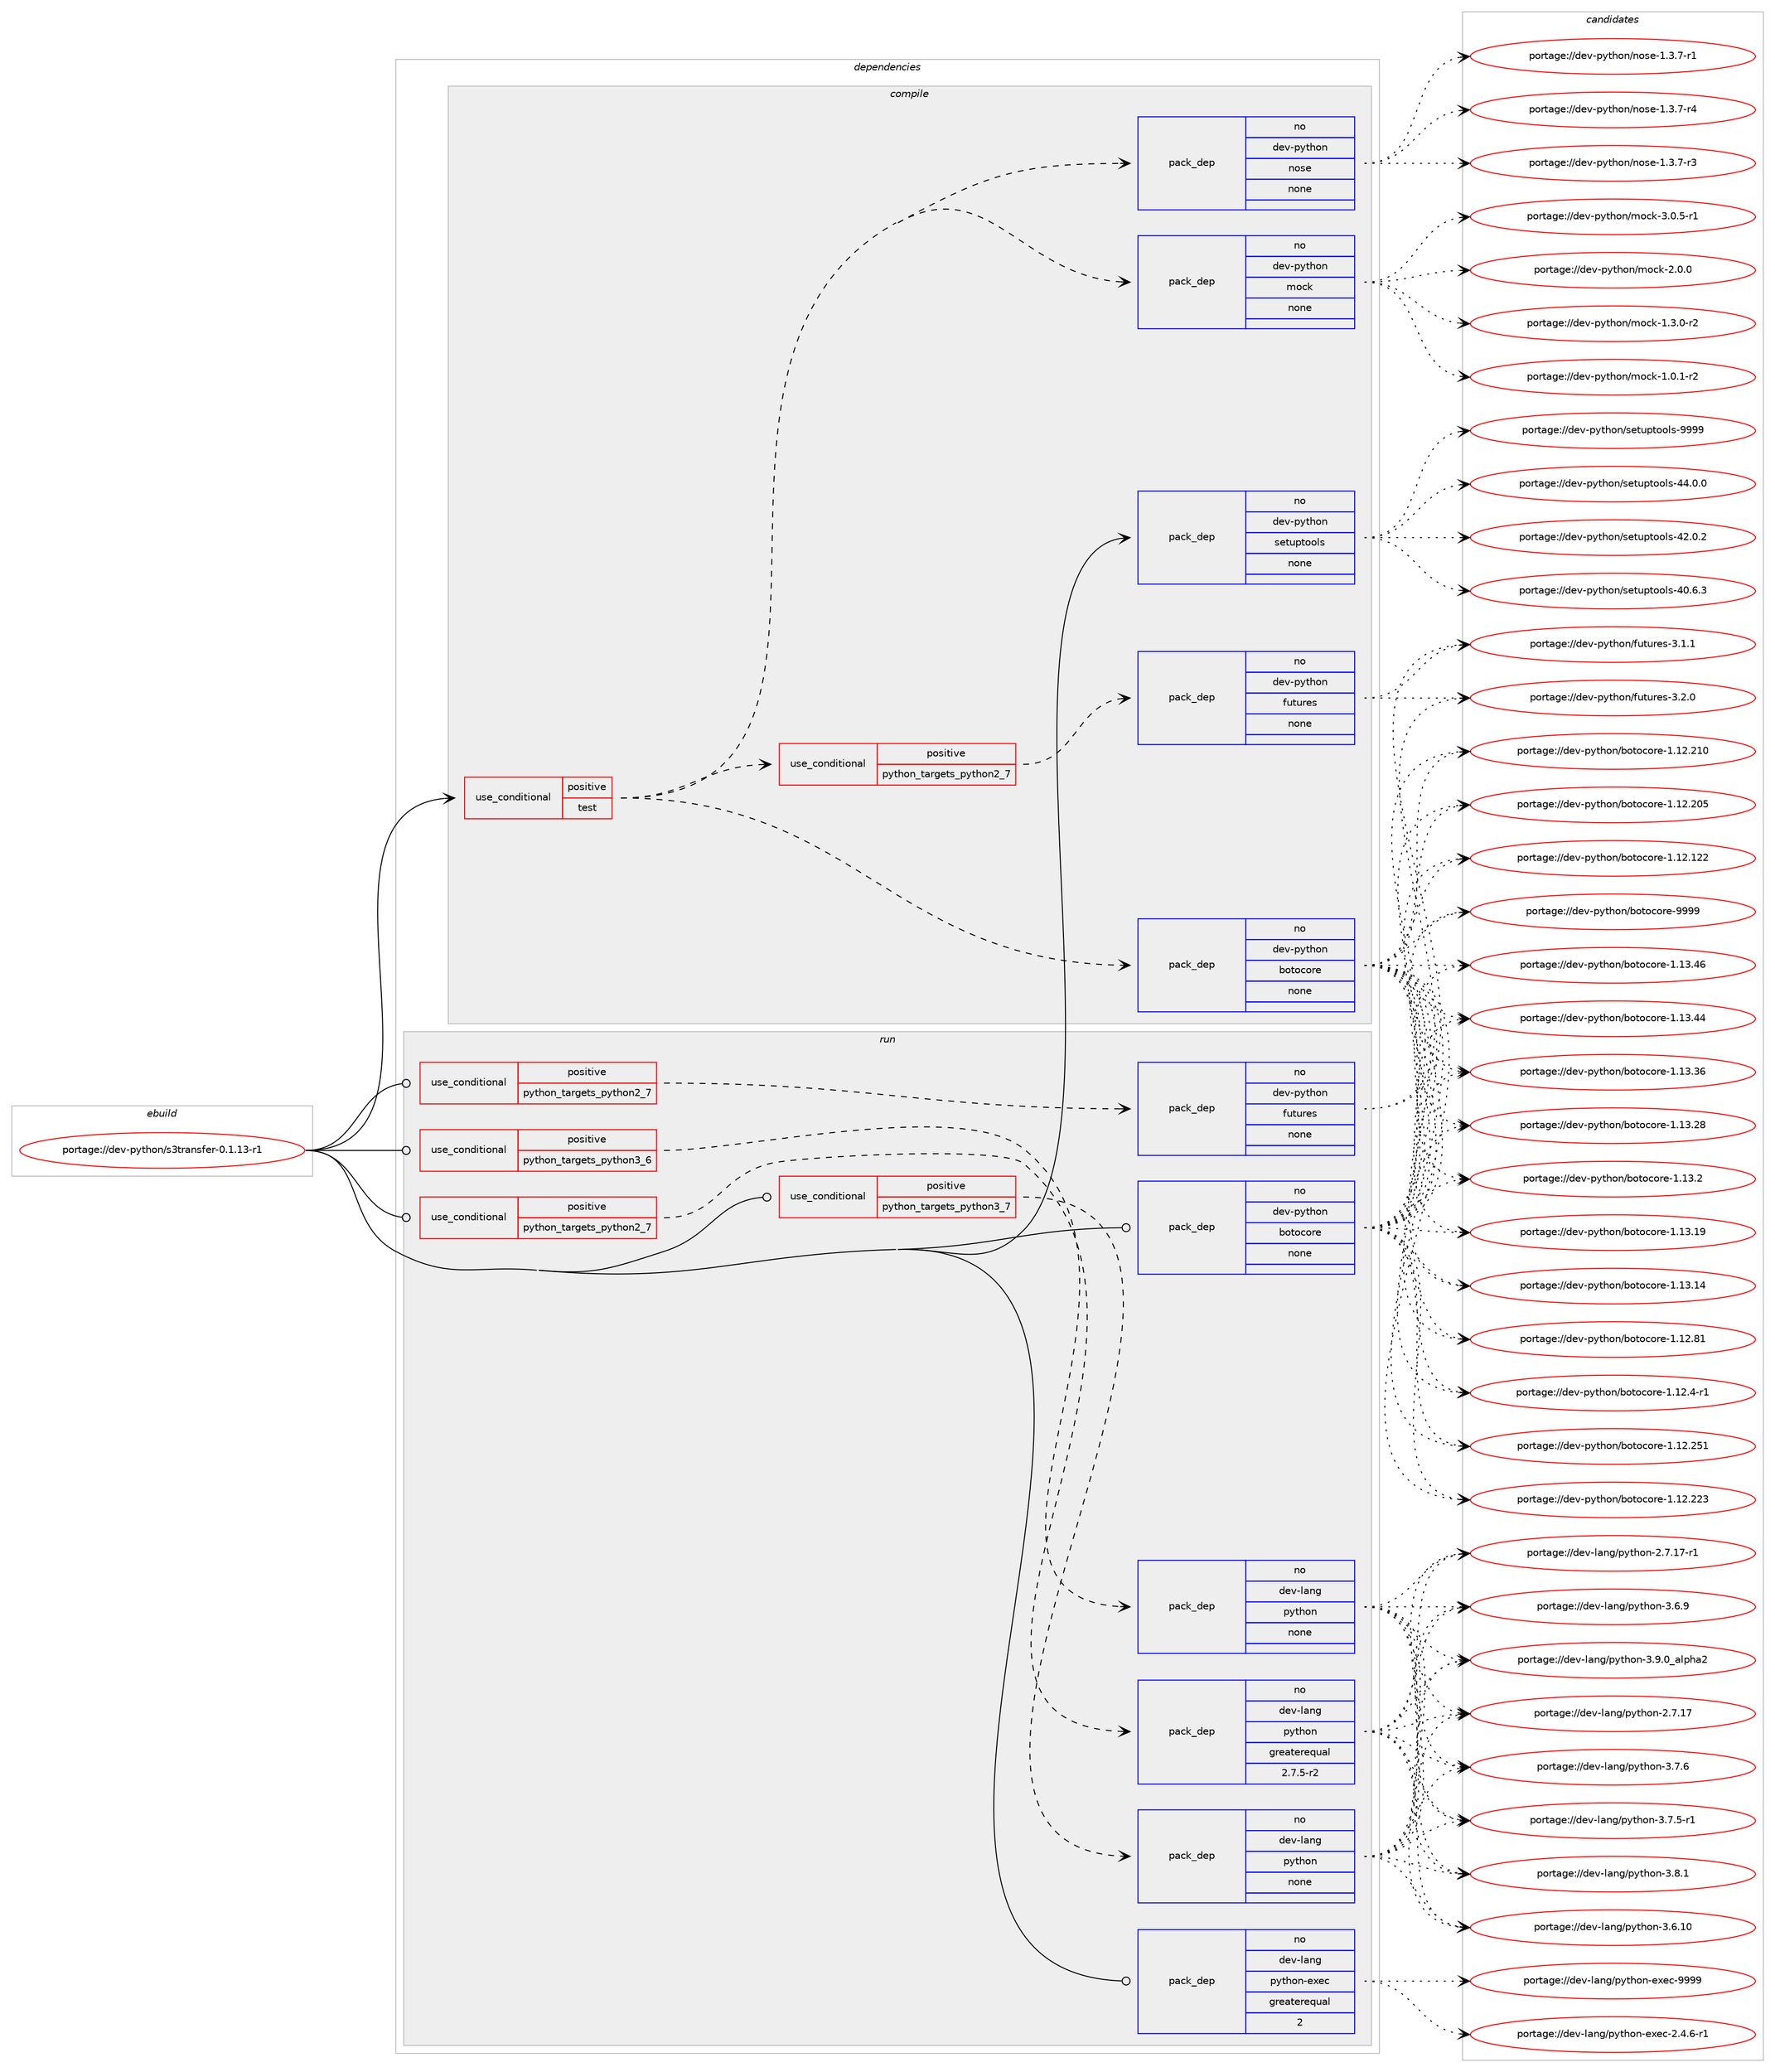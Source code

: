 digraph prolog {

# *************
# Graph options
# *************

newrank=true;
concentrate=true;
compound=true;
graph [rankdir=LR,fontname=Helvetica,fontsize=10,ranksep=1.5];#, ranksep=2.5, nodesep=0.2];
edge  [arrowhead=vee];
node  [fontname=Helvetica,fontsize=10];

# **********
# The ebuild
# **********

subgraph cluster_leftcol {
color=gray;
label=<<i>ebuild</i>>;
id [label="portage://dev-python/s3transfer-0.1.13-r1", color=red, width=4, href="../dev-python/s3transfer-0.1.13-r1.svg"];
}

# ****************
# The dependencies
# ****************

subgraph cluster_midcol {
color=gray;
label=<<i>dependencies</i>>;
subgraph cluster_compile {
fillcolor="#eeeeee";
style=filled;
label=<<i>compile</i>>;
subgraph cond106335 {
dependency426899 [label=<<TABLE BORDER="0" CELLBORDER="1" CELLSPACING="0" CELLPADDING="4"><TR><TD ROWSPAN="3" CELLPADDING="10">use_conditional</TD></TR><TR><TD>positive</TD></TR><TR><TD>test</TD></TR></TABLE>>, shape=none, color=red];
subgraph pack315666 {
dependency426900 [label=<<TABLE BORDER="0" CELLBORDER="1" CELLSPACING="0" CELLPADDING="4" WIDTH="220"><TR><TD ROWSPAN="6" CELLPADDING="30">pack_dep</TD></TR><TR><TD WIDTH="110">no</TD></TR><TR><TD>dev-python</TD></TR><TR><TD>botocore</TD></TR><TR><TD>none</TD></TR><TR><TD></TD></TR></TABLE>>, shape=none, color=blue];
}
dependency426899:e -> dependency426900:w [weight=20,style="dashed",arrowhead="vee"];
subgraph cond106336 {
dependency426901 [label=<<TABLE BORDER="0" CELLBORDER="1" CELLSPACING="0" CELLPADDING="4"><TR><TD ROWSPAN="3" CELLPADDING="10">use_conditional</TD></TR><TR><TD>positive</TD></TR><TR><TD>python_targets_python2_7</TD></TR></TABLE>>, shape=none, color=red];
subgraph pack315667 {
dependency426902 [label=<<TABLE BORDER="0" CELLBORDER="1" CELLSPACING="0" CELLPADDING="4" WIDTH="220"><TR><TD ROWSPAN="6" CELLPADDING="30">pack_dep</TD></TR><TR><TD WIDTH="110">no</TD></TR><TR><TD>dev-python</TD></TR><TR><TD>futures</TD></TR><TR><TD>none</TD></TR><TR><TD></TD></TR></TABLE>>, shape=none, color=blue];
}
dependency426901:e -> dependency426902:w [weight=20,style="dashed",arrowhead="vee"];
}
dependency426899:e -> dependency426901:w [weight=20,style="dashed",arrowhead="vee"];
subgraph pack315668 {
dependency426903 [label=<<TABLE BORDER="0" CELLBORDER="1" CELLSPACING="0" CELLPADDING="4" WIDTH="220"><TR><TD ROWSPAN="6" CELLPADDING="30">pack_dep</TD></TR><TR><TD WIDTH="110">no</TD></TR><TR><TD>dev-python</TD></TR><TR><TD>mock</TD></TR><TR><TD>none</TD></TR><TR><TD></TD></TR></TABLE>>, shape=none, color=blue];
}
dependency426899:e -> dependency426903:w [weight=20,style="dashed",arrowhead="vee"];
subgraph pack315669 {
dependency426904 [label=<<TABLE BORDER="0" CELLBORDER="1" CELLSPACING="0" CELLPADDING="4" WIDTH="220"><TR><TD ROWSPAN="6" CELLPADDING="30">pack_dep</TD></TR><TR><TD WIDTH="110">no</TD></TR><TR><TD>dev-python</TD></TR><TR><TD>nose</TD></TR><TR><TD>none</TD></TR><TR><TD></TD></TR></TABLE>>, shape=none, color=blue];
}
dependency426899:e -> dependency426904:w [weight=20,style="dashed",arrowhead="vee"];
}
id:e -> dependency426899:w [weight=20,style="solid",arrowhead="vee"];
subgraph pack315670 {
dependency426905 [label=<<TABLE BORDER="0" CELLBORDER="1" CELLSPACING="0" CELLPADDING="4" WIDTH="220"><TR><TD ROWSPAN="6" CELLPADDING="30">pack_dep</TD></TR><TR><TD WIDTH="110">no</TD></TR><TR><TD>dev-python</TD></TR><TR><TD>setuptools</TD></TR><TR><TD>none</TD></TR><TR><TD></TD></TR></TABLE>>, shape=none, color=blue];
}
id:e -> dependency426905:w [weight=20,style="solid",arrowhead="vee"];
}
subgraph cluster_compileandrun {
fillcolor="#eeeeee";
style=filled;
label=<<i>compile and run</i>>;
}
subgraph cluster_run {
fillcolor="#eeeeee";
style=filled;
label=<<i>run</i>>;
subgraph cond106337 {
dependency426906 [label=<<TABLE BORDER="0" CELLBORDER="1" CELLSPACING="0" CELLPADDING="4"><TR><TD ROWSPAN="3" CELLPADDING="10">use_conditional</TD></TR><TR><TD>positive</TD></TR><TR><TD>python_targets_python2_7</TD></TR></TABLE>>, shape=none, color=red];
subgraph pack315671 {
dependency426907 [label=<<TABLE BORDER="0" CELLBORDER="1" CELLSPACING="0" CELLPADDING="4" WIDTH="220"><TR><TD ROWSPAN="6" CELLPADDING="30">pack_dep</TD></TR><TR><TD WIDTH="110">no</TD></TR><TR><TD>dev-lang</TD></TR><TR><TD>python</TD></TR><TR><TD>greaterequal</TD></TR><TR><TD>2.7.5-r2</TD></TR></TABLE>>, shape=none, color=blue];
}
dependency426906:e -> dependency426907:w [weight=20,style="dashed",arrowhead="vee"];
}
id:e -> dependency426906:w [weight=20,style="solid",arrowhead="odot"];
subgraph cond106338 {
dependency426908 [label=<<TABLE BORDER="0" CELLBORDER="1" CELLSPACING="0" CELLPADDING="4"><TR><TD ROWSPAN="3" CELLPADDING="10">use_conditional</TD></TR><TR><TD>positive</TD></TR><TR><TD>python_targets_python2_7</TD></TR></TABLE>>, shape=none, color=red];
subgraph pack315672 {
dependency426909 [label=<<TABLE BORDER="0" CELLBORDER="1" CELLSPACING="0" CELLPADDING="4" WIDTH="220"><TR><TD ROWSPAN="6" CELLPADDING="30">pack_dep</TD></TR><TR><TD WIDTH="110">no</TD></TR><TR><TD>dev-python</TD></TR><TR><TD>futures</TD></TR><TR><TD>none</TD></TR><TR><TD></TD></TR></TABLE>>, shape=none, color=blue];
}
dependency426908:e -> dependency426909:w [weight=20,style="dashed",arrowhead="vee"];
}
id:e -> dependency426908:w [weight=20,style="solid",arrowhead="odot"];
subgraph cond106339 {
dependency426910 [label=<<TABLE BORDER="0" CELLBORDER="1" CELLSPACING="0" CELLPADDING="4"><TR><TD ROWSPAN="3" CELLPADDING="10">use_conditional</TD></TR><TR><TD>positive</TD></TR><TR><TD>python_targets_python3_6</TD></TR></TABLE>>, shape=none, color=red];
subgraph pack315673 {
dependency426911 [label=<<TABLE BORDER="0" CELLBORDER="1" CELLSPACING="0" CELLPADDING="4" WIDTH="220"><TR><TD ROWSPAN="6" CELLPADDING="30">pack_dep</TD></TR><TR><TD WIDTH="110">no</TD></TR><TR><TD>dev-lang</TD></TR><TR><TD>python</TD></TR><TR><TD>none</TD></TR><TR><TD></TD></TR></TABLE>>, shape=none, color=blue];
}
dependency426910:e -> dependency426911:w [weight=20,style="dashed",arrowhead="vee"];
}
id:e -> dependency426910:w [weight=20,style="solid",arrowhead="odot"];
subgraph cond106340 {
dependency426912 [label=<<TABLE BORDER="0" CELLBORDER="1" CELLSPACING="0" CELLPADDING="4"><TR><TD ROWSPAN="3" CELLPADDING="10">use_conditional</TD></TR><TR><TD>positive</TD></TR><TR><TD>python_targets_python3_7</TD></TR></TABLE>>, shape=none, color=red];
subgraph pack315674 {
dependency426913 [label=<<TABLE BORDER="0" CELLBORDER="1" CELLSPACING="0" CELLPADDING="4" WIDTH="220"><TR><TD ROWSPAN="6" CELLPADDING="30">pack_dep</TD></TR><TR><TD WIDTH="110">no</TD></TR><TR><TD>dev-lang</TD></TR><TR><TD>python</TD></TR><TR><TD>none</TD></TR><TR><TD></TD></TR></TABLE>>, shape=none, color=blue];
}
dependency426912:e -> dependency426913:w [weight=20,style="dashed",arrowhead="vee"];
}
id:e -> dependency426912:w [weight=20,style="solid",arrowhead="odot"];
subgraph pack315675 {
dependency426914 [label=<<TABLE BORDER="0" CELLBORDER="1" CELLSPACING="0" CELLPADDING="4" WIDTH="220"><TR><TD ROWSPAN="6" CELLPADDING="30">pack_dep</TD></TR><TR><TD WIDTH="110">no</TD></TR><TR><TD>dev-lang</TD></TR><TR><TD>python-exec</TD></TR><TR><TD>greaterequal</TD></TR><TR><TD>2</TD></TR></TABLE>>, shape=none, color=blue];
}
id:e -> dependency426914:w [weight=20,style="solid",arrowhead="odot"];
subgraph pack315676 {
dependency426915 [label=<<TABLE BORDER="0" CELLBORDER="1" CELLSPACING="0" CELLPADDING="4" WIDTH="220"><TR><TD ROWSPAN="6" CELLPADDING="30">pack_dep</TD></TR><TR><TD WIDTH="110">no</TD></TR><TR><TD>dev-python</TD></TR><TR><TD>botocore</TD></TR><TR><TD>none</TD></TR><TR><TD></TD></TR></TABLE>>, shape=none, color=blue];
}
id:e -> dependency426915:w [weight=20,style="solid",arrowhead="odot"];
}
}

# **************
# The candidates
# **************

subgraph cluster_choices {
rank=same;
color=gray;
label=<<i>candidates</i>>;

subgraph choice315666 {
color=black;
nodesep=1;
choice100101118451121211161041111104798111116111991111141014557575757 [label="portage://dev-python/botocore-9999", color=red, width=4,href="../dev-python/botocore-9999.svg"];
choice100101118451121211161041111104798111116111991111141014549464951465254 [label="portage://dev-python/botocore-1.13.46", color=red, width=4,href="../dev-python/botocore-1.13.46.svg"];
choice100101118451121211161041111104798111116111991111141014549464951465252 [label="portage://dev-python/botocore-1.13.44", color=red, width=4,href="../dev-python/botocore-1.13.44.svg"];
choice100101118451121211161041111104798111116111991111141014549464951465154 [label="portage://dev-python/botocore-1.13.36", color=red, width=4,href="../dev-python/botocore-1.13.36.svg"];
choice100101118451121211161041111104798111116111991111141014549464951465056 [label="portage://dev-python/botocore-1.13.28", color=red, width=4,href="../dev-python/botocore-1.13.28.svg"];
choice1001011184511212111610411111047981111161119911111410145494649514650 [label="portage://dev-python/botocore-1.13.2", color=red, width=4,href="../dev-python/botocore-1.13.2.svg"];
choice100101118451121211161041111104798111116111991111141014549464951464957 [label="portage://dev-python/botocore-1.13.19", color=red, width=4,href="../dev-python/botocore-1.13.19.svg"];
choice100101118451121211161041111104798111116111991111141014549464951464952 [label="portage://dev-python/botocore-1.13.14", color=red, width=4,href="../dev-python/botocore-1.13.14.svg"];
choice100101118451121211161041111104798111116111991111141014549464950465649 [label="portage://dev-python/botocore-1.12.81", color=red, width=4,href="../dev-python/botocore-1.12.81.svg"];
choice10010111845112121116104111110479811111611199111114101454946495046524511449 [label="portage://dev-python/botocore-1.12.4-r1", color=red, width=4,href="../dev-python/botocore-1.12.4-r1.svg"];
choice10010111845112121116104111110479811111611199111114101454946495046505349 [label="portage://dev-python/botocore-1.12.251", color=red, width=4,href="../dev-python/botocore-1.12.251.svg"];
choice10010111845112121116104111110479811111611199111114101454946495046505051 [label="portage://dev-python/botocore-1.12.223", color=red, width=4,href="../dev-python/botocore-1.12.223.svg"];
choice10010111845112121116104111110479811111611199111114101454946495046504948 [label="portage://dev-python/botocore-1.12.210", color=red, width=4,href="../dev-python/botocore-1.12.210.svg"];
choice10010111845112121116104111110479811111611199111114101454946495046504853 [label="portage://dev-python/botocore-1.12.205", color=red, width=4,href="../dev-python/botocore-1.12.205.svg"];
choice10010111845112121116104111110479811111611199111114101454946495046495050 [label="portage://dev-python/botocore-1.12.122", color=red, width=4,href="../dev-python/botocore-1.12.122.svg"];
dependency426900:e -> choice100101118451121211161041111104798111116111991111141014557575757:w [style=dotted,weight="100"];
dependency426900:e -> choice100101118451121211161041111104798111116111991111141014549464951465254:w [style=dotted,weight="100"];
dependency426900:e -> choice100101118451121211161041111104798111116111991111141014549464951465252:w [style=dotted,weight="100"];
dependency426900:e -> choice100101118451121211161041111104798111116111991111141014549464951465154:w [style=dotted,weight="100"];
dependency426900:e -> choice100101118451121211161041111104798111116111991111141014549464951465056:w [style=dotted,weight="100"];
dependency426900:e -> choice1001011184511212111610411111047981111161119911111410145494649514650:w [style=dotted,weight="100"];
dependency426900:e -> choice100101118451121211161041111104798111116111991111141014549464951464957:w [style=dotted,weight="100"];
dependency426900:e -> choice100101118451121211161041111104798111116111991111141014549464951464952:w [style=dotted,weight="100"];
dependency426900:e -> choice100101118451121211161041111104798111116111991111141014549464950465649:w [style=dotted,weight="100"];
dependency426900:e -> choice10010111845112121116104111110479811111611199111114101454946495046524511449:w [style=dotted,weight="100"];
dependency426900:e -> choice10010111845112121116104111110479811111611199111114101454946495046505349:w [style=dotted,weight="100"];
dependency426900:e -> choice10010111845112121116104111110479811111611199111114101454946495046505051:w [style=dotted,weight="100"];
dependency426900:e -> choice10010111845112121116104111110479811111611199111114101454946495046504948:w [style=dotted,weight="100"];
dependency426900:e -> choice10010111845112121116104111110479811111611199111114101454946495046504853:w [style=dotted,weight="100"];
dependency426900:e -> choice10010111845112121116104111110479811111611199111114101454946495046495050:w [style=dotted,weight="100"];
}
subgraph choice315667 {
color=black;
nodesep=1;
choice1001011184511212111610411111047102117116117114101115455146504648 [label="portage://dev-python/futures-3.2.0", color=red, width=4,href="../dev-python/futures-3.2.0.svg"];
choice1001011184511212111610411111047102117116117114101115455146494649 [label="portage://dev-python/futures-3.1.1", color=red, width=4,href="../dev-python/futures-3.1.1.svg"];
dependency426902:e -> choice1001011184511212111610411111047102117116117114101115455146504648:w [style=dotted,weight="100"];
dependency426902:e -> choice1001011184511212111610411111047102117116117114101115455146494649:w [style=dotted,weight="100"];
}
subgraph choice315668 {
color=black;
nodesep=1;
choice1001011184511212111610411111047109111991074551464846534511449 [label="portage://dev-python/mock-3.0.5-r1", color=red, width=4,href="../dev-python/mock-3.0.5-r1.svg"];
choice100101118451121211161041111104710911199107455046484648 [label="portage://dev-python/mock-2.0.0", color=red, width=4,href="../dev-python/mock-2.0.0.svg"];
choice1001011184511212111610411111047109111991074549465146484511450 [label="portage://dev-python/mock-1.3.0-r2", color=red, width=4,href="../dev-python/mock-1.3.0-r2.svg"];
choice1001011184511212111610411111047109111991074549464846494511450 [label="portage://dev-python/mock-1.0.1-r2", color=red, width=4,href="../dev-python/mock-1.0.1-r2.svg"];
dependency426903:e -> choice1001011184511212111610411111047109111991074551464846534511449:w [style=dotted,weight="100"];
dependency426903:e -> choice100101118451121211161041111104710911199107455046484648:w [style=dotted,weight="100"];
dependency426903:e -> choice1001011184511212111610411111047109111991074549465146484511450:w [style=dotted,weight="100"];
dependency426903:e -> choice1001011184511212111610411111047109111991074549464846494511450:w [style=dotted,weight="100"];
}
subgraph choice315669 {
color=black;
nodesep=1;
choice10010111845112121116104111110471101111151014549465146554511452 [label="portage://dev-python/nose-1.3.7-r4", color=red, width=4,href="../dev-python/nose-1.3.7-r4.svg"];
choice10010111845112121116104111110471101111151014549465146554511451 [label="portage://dev-python/nose-1.3.7-r3", color=red, width=4,href="../dev-python/nose-1.3.7-r3.svg"];
choice10010111845112121116104111110471101111151014549465146554511449 [label="portage://dev-python/nose-1.3.7-r1", color=red, width=4,href="../dev-python/nose-1.3.7-r1.svg"];
dependency426904:e -> choice10010111845112121116104111110471101111151014549465146554511452:w [style=dotted,weight="100"];
dependency426904:e -> choice10010111845112121116104111110471101111151014549465146554511451:w [style=dotted,weight="100"];
dependency426904:e -> choice10010111845112121116104111110471101111151014549465146554511449:w [style=dotted,weight="100"];
}
subgraph choice315670 {
color=black;
nodesep=1;
choice10010111845112121116104111110471151011161171121161111111081154557575757 [label="portage://dev-python/setuptools-9999", color=red, width=4,href="../dev-python/setuptools-9999.svg"];
choice100101118451121211161041111104711510111611711211611111110811545525246484648 [label="portage://dev-python/setuptools-44.0.0", color=red, width=4,href="../dev-python/setuptools-44.0.0.svg"];
choice100101118451121211161041111104711510111611711211611111110811545525046484650 [label="portage://dev-python/setuptools-42.0.2", color=red, width=4,href="../dev-python/setuptools-42.0.2.svg"];
choice100101118451121211161041111104711510111611711211611111110811545524846544651 [label="portage://dev-python/setuptools-40.6.3", color=red, width=4,href="../dev-python/setuptools-40.6.3.svg"];
dependency426905:e -> choice10010111845112121116104111110471151011161171121161111111081154557575757:w [style=dotted,weight="100"];
dependency426905:e -> choice100101118451121211161041111104711510111611711211611111110811545525246484648:w [style=dotted,weight="100"];
dependency426905:e -> choice100101118451121211161041111104711510111611711211611111110811545525046484650:w [style=dotted,weight="100"];
dependency426905:e -> choice100101118451121211161041111104711510111611711211611111110811545524846544651:w [style=dotted,weight="100"];
}
subgraph choice315671 {
color=black;
nodesep=1;
choice10010111845108971101034711212111610411111045514657464895971081121049750 [label="portage://dev-lang/python-3.9.0_alpha2", color=red, width=4,href="../dev-lang/python-3.9.0_alpha2.svg"];
choice100101118451089711010347112121116104111110455146564649 [label="portage://dev-lang/python-3.8.1", color=red, width=4,href="../dev-lang/python-3.8.1.svg"];
choice100101118451089711010347112121116104111110455146554654 [label="portage://dev-lang/python-3.7.6", color=red, width=4,href="../dev-lang/python-3.7.6.svg"];
choice1001011184510897110103471121211161041111104551465546534511449 [label="portage://dev-lang/python-3.7.5-r1", color=red, width=4,href="../dev-lang/python-3.7.5-r1.svg"];
choice100101118451089711010347112121116104111110455146544657 [label="portage://dev-lang/python-3.6.9", color=red, width=4,href="../dev-lang/python-3.6.9.svg"];
choice10010111845108971101034711212111610411111045514654464948 [label="portage://dev-lang/python-3.6.10", color=red, width=4,href="../dev-lang/python-3.6.10.svg"];
choice100101118451089711010347112121116104111110455046554649554511449 [label="portage://dev-lang/python-2.7.17-r1", color=red, width=4,href="../dev-lang/python-2.7.17-r1.svg"];
choice10010111845108971101034711212111610411111045504655464955 [label="portage://dev-lang/python-2.7.17", color=red, width=4,href="../dev-lang/python-2.7.17.svg"];
dependency426907:e -> choice10010111845108971101034711212111610411111045514657464895971081121049750:w [style=dotted,weight="100"];
dependency426907:e -> choice100101118451089711010347112121116104111110455146564649:w [style=dotted,weight="100"];
dependency426907:e -> choice100101118451089711010347112121116104111110455146554654:w [style=dotted,weight="100"];
dependency426907:e -> choice1001011184510897110103471121211161041111104551465546534511449:w [style=dotted,weight="100"];
dependency426907:e -> choice100101118451089711010347112121116104111110455146544657:w [style=dotted,weight="100"];
dependency426907:e -> choice10010111845108971101034711212111610411111045514654464948:w [style=dotted,weight="100"];
dependency426907:e -> choice100101118451089711010347112121116104111110455046554649554511449:w [style=dotted,weight="100"];
dependency426907:e -> choice10010111845108971101034711212111610411111045504655464955:w [style=dotted,weight="100"];
}
subgraph choice315672 {
color=black;
nodesep=1;
choice1001011184511212111610411111047102117116117114101115455146504648 [label="portage://dev-python/futures-3.2.0", color=red, width=4,href="../dev-python/futures-3.2.0.svg"];
choice1001011184511212111610411111047102117116117114101115455146494649 [label="portage://dev-python/futures-3.1.1", color=red, width=4,href="../dev-python/futures-3.1.1.svg"];
dependency426909:e -> choice1001011184511212111610411111047102117116117114101115455146504648:w [style=dotted,weight="100"];
dependency426909:e -> choice1001011184511212111610411111047102117116117114101115455146494649:w [style=dotted,weight="100"];
}
subgraph choice315673 {
color=black;
nodesep=1;
choice10010111845108971101034711212111610411111045514657464895971081121049750 [label="portage://dev-lang/python-3.9.0_alpha2", color=red, width=4,href="../dev-lang/python-3.9.0_alpha2.svg"];
choice100101118451089711010347112121116104111110455146564649 [label="portage://dev-lang/python-3.8.1", color=red, width=4,href="../dev-lang/python-3.8.1.svg"];
choice100101118451089711010347112121116104111110455146554654 [label="portage://dev-lang/python-3.7.6", color=red, width=4,href="../dev-lang/python-3.7.6.svg"];
choice1001011184510897110103471121211161041111104551465546534511449 [label="portage://dev-lang/python-3.7.5-r1", color=red, width=4,href="../dev-lang/python-3.7.5-r1.svg"];
choice100101118451089711010347112121116104111110455146544657 [label="portage://dev-lang/python-3.6.9", color=red, width=4,href="../dev-lang/python-3.6.9.svg"];
choice10010111845108971101034711212111610411111045514654464948 [label="portage://dev-lang/python-3.6.10", color=red, width=4,href="../dev-lang/python-3.6.10.svg"];
choice100101118451089711010347112121116104111110455046554649554511449 [label="portage://dev-lang/python-2.7.17-r1", color=red, width=4,href="../dev-lang/python-2.7.17-r1.svg"];
choice10010111845108971101034711212111610411111045504655464955 [label="portage://dev-lang/python-2.7.17", color=red, width=4,href="../dev-lang/python-2.7.17.svg"];
dependency426911:e -> choice10010111845108971101034711212111610411111045514657464895971081121049750:w [style=dotted,weight="100"];
dependency426911:e -> choice100101118451089711010347112121116104111110455146564649:w [style=dotted,weight="100"];
dependency426911:e -> choice100101118451089711010347112121116104111110455146554654:w [style=dotted,weight="100"];
dependency426911:e -> choice1001011184510897110103471121211161041111104551465546534511449:w [style=dotted,weight="100"];
dependency426911:e -> choice100101118451089711010347112121116104111110455146544657:w [style=dotted,weight="100"];
dependency426911:e -> choice10010111845108971101034711212111610411111045514654464948:w [style=dotted,weight="100"];
dependency426911:e -> choice100101118451089711010347112121116104111110455046554649554511449:w [style=dotted,weight="100"];
dependency426911:e -> choice10010111845108971101034711212111610411111045504655464955:w [style=dotted,weight="100"];
}
subgraph choice315674 {
color=black;
nodesep=1;
choice10010111845108971101034711212111610411111045514657464895971081121049750 [label="portage://dev-lang/python-3.9.0_alpha2", color=red, width=4,href="../dev-lang/python-3.9.0_alpha2.svg"];
choice100101118451089711010347112121116104111110455146564649 [label="portage://dev-lang/python-3.8.1", color=red, width=4,href="../dev-lang/python-3.8.1.svg"];
choice100101118451089711010347112121116104111110455146554654 [label="portage://dev-lang/python-3.7.6", color=red, width=4,href="../dev-lang/python-3.7.6.svg"];
choice1001011184510897110103471121211161041111104551465546534511449 [label="portage://dev-lang/python-3.7.5-r1", color=red, width=4,href="../dev-lang/python-3.7.5-r1.svg"];
choice100101118451089711010347112121116104111110455146544657 [label="portage://dev-lang/python-3.6.9", color=red, width=4,href="../dev-lang/python-3.6.9.svg"];
choice10010111845108971101034711212111610411111045514654464948 [label="portage://dev-lang/python-3.6.10", color=red, width=4,href="../dev-lang/python-3.6.10.svg"];
choice100101118451089711010347112121116104111110455046554649554511449 [label="portage://dev-lang/python-2.7.17-r1", color=red, width=4,href="../dev-lang/python-2.7.17-r1.svg"];
choice10010111845108971101034711212111610411111045504655464955 [label="portage://dev-lang/python-2.7.17", color=red, width=4,href="../dev-lang/python-2.7.17.svg"];
dependency426913:e -> choice10010111845108971101034711212111610411111045514657464895971081121049750:w [style=dotted,weight="100"];
dependency426913:e -> choice100101118451089711010347112121116104111110455146564649:w [style=dotted,weight="100"];
dependency426913:e -> choice100101118451089711010347112121116104111110455146554654:w [style=dotted,weight="100"];
dependency426913:e -> choice1001011184510897110103471121211161041111104551465546534511449:w [style=dotted,weight="100"];
dependency426913:e -> choice100101118451089711010347112121116104111110455146544657:w [style=dotted,weight="100"];
dependency426913:e -> choice10010111845108971101034711212111610411111045514654464948:w [style=dotted,weight="100"];
dependency426913:e -> choice100101118451089711010347112121116104111110455046554649554511449:w [style=dotted,weight="100"];
dependency426913:e -> choice10010111845108971101034711212111610411111045504655464955:w [style=dotted,weight="100"];
}
subgraph choice315675 {
color=black;
nodesep=1;
choice10010111845108971101034711212111610411111045101120101994557575757 [label="portage://dev-lang/python-exec-9999", color=red, width=4,href="../dev-lang/python-exec-9999.svg"];
choice10010111845108971101034711212111610411111045101120101994550465246544511449 [label="portage://dev-lang/python-exec-2.4.6-r1", color=red, width=4,href="../dev-lang/python-exec-2.4.6-r1.svg"];
dependency426914:e -> choice10010111845108971101034711212111610411111045101120101994557575757:w [style=dotted,weight="100"];
dependency426914:e -> choice10010111845108971101034711212111610411111045101120101994550465246544511449:w [style=dotted,weight="100"];
}
subgraph choice315676 {
color=black;
nodesep=1;
choice100101118451121211161041111104798111116111991111141014557575757 [label="portage://dev-python/botocore-9999", color=red, width=4,href="../dev-python/botocore-9999.svg"];
choice100101118451121211161041111104798111116111991111141014549464951465254 [label="portage://dev-python/botocore-1.13.46", color=red, width=4,href="../dev-python/botocore-1.13.46.svg"];
choice100101118451121211161041111104798111116111991111141014549464951465252 [label="portage://dev-python/botocore-1.13.44", color=red, width=4,href="../dev-python/botocore-1.13.44.svg"];
choice100101118451121211161041111104798111116111991111141014549464951465154 [label="portage://dev-python/botocore-1.13.36", color=red, width=4,href="../dev-python/botocore-1.13.36.svg"];
choice100101118451121211161041111104798111116111991111141014549464951465056 [label="portage://dev-python/botocore-1.13.28", color=red, width=4,href="../dev-python/botocore-1.13.28.svg"];
choice1001011184511212111610411111047981111161119911111410145494649514650 [label="portage://dev-python/botocore-1.13.2", color=red, width=4,href="../dev-python/botocore-1.13.2.svg"];
choice100101118451121211161041111104798111116111991111141014549464951464957 [label="portage://dev-python/botocore-1.13.19", color=red, width=4,href="../dev-python/botocore-1.13.19.svg"];
choice100101118451121211161041111104798111116111991111141014549464951464952 [label="portage://dev-python/botocore-1.13.14", color=red, width=4,href="../dev-python/botocore-1.13.14.svg"];
choice100101118451121211161041111104798111116111991111141014549464950465649 [label="portage://dev-python/botocore-1.12.81", color=red, width=4,href="../dev-python/botocore-1.12.81.svg"];
choice10010111845112121116104111110479811111611199111114101454946495046524511449 [label="portage://dev-python/botocore-1.12.4-r1", color=red, width=4,href="../dev-python/botocore-1.12.4-r1.svg"];
choice10010111845112121116104111110479811111611199111114101454946495046505349 [label="portage://dev-python/botocore-1.12.251", color=red, width=4,href="../dev-python/botocore-1.12.251.svg"];
choice10010111845112121116104111110479811111611199111114101454946495046505051 [label="portage://dev-python/botocore-1.12.223", color=red, width=4,href="../dev-python/botocore-1.12.223.svg"];
choice10010111845112121116104111110479811111611199111114101454946495046504948 [label="portage://dev-python/botocore-1.12.210", color=red, width=4,href="../dev-python/botocore-1.12.210.svg"];
choice10010111845112121116104111110479811111611199111114101454946495046504853 [label="portage://dev-python/botocore-1.12.205", color=red, width=4,href="../dev-python/botocore-1.12.205.svg"];
choice10010111845112121116104111110479811111611199111114101454946495046495050 [label="portage://dev-python/botocore-1.12.122", color=red, width=4,href="../dev-python/botocore-1.12.122.svg"];
dependency426915:e -> choice100101118451121211161041111104798111116111991111141014557575757:w [style=dotted,weight="100"];
dependency426915:e -> choice100101118451121211161041111104798111116111991111141014549464951465254:w [style=dotted,weight="100"];
dependency426915:e -> choice100101118451121211161041111104798111116111991111141014549464951465252:w [style=dotted,weight="100"];
dependency426915:e -> choice100101118451121211161041111104798111116111991111141014549464951465154:w [style=dotted,weight="100"];
dependency426915:e -> choice100101118451121211161041111104798111116111991111141014549464951465056:w [style=dotted,weight="100"];
dependency426915:e -> choice1001011184511212111610411111047981111161119911111410145494649514650:w [style=dotted,weight="100"];
dependency426915:e -> choice100101118451121211161041111104798111116111991111141014549464951464957:w [style=dotted,weight="100"];
dependency426915:e -> choice100101118451121211161041111104798111116111991111141014549464951464952:w [style=dotted,weight="100"];
dependency426915:e -> choice100101118451121211161041111104798111116111991111141014549464950465649:w [style=dotted,weight="100"];
dependency426915:e -> choice10010111845112121116104111110479811111611199111114101454946495046524511449:w [style=dotted,weight="100"];
dependency426915:e -> choice10010111845112121116104111110479811111611199111114101454946495046505349:w [style=dotted,weight="100"];
dependency426915:e -> choice10010111845112121116104111110479811111611199111114101454946495046505051:w [style=dotted,weight="100"];
dependency426915:e -> choice10010111845112121116104111110479811111611199111114101454946495046504948:w [style=dotted,weight="100"];
dependency426915:e -> choice10010111845112121116104111110479811111611199111114101454946495046504853:w [style=dotted,weight="100"];
dependency426915:e -> choice10010111845112121116104111110479811111611199111114101454946495046495050:w [style=dotted,weight="100"];
}
}

}
